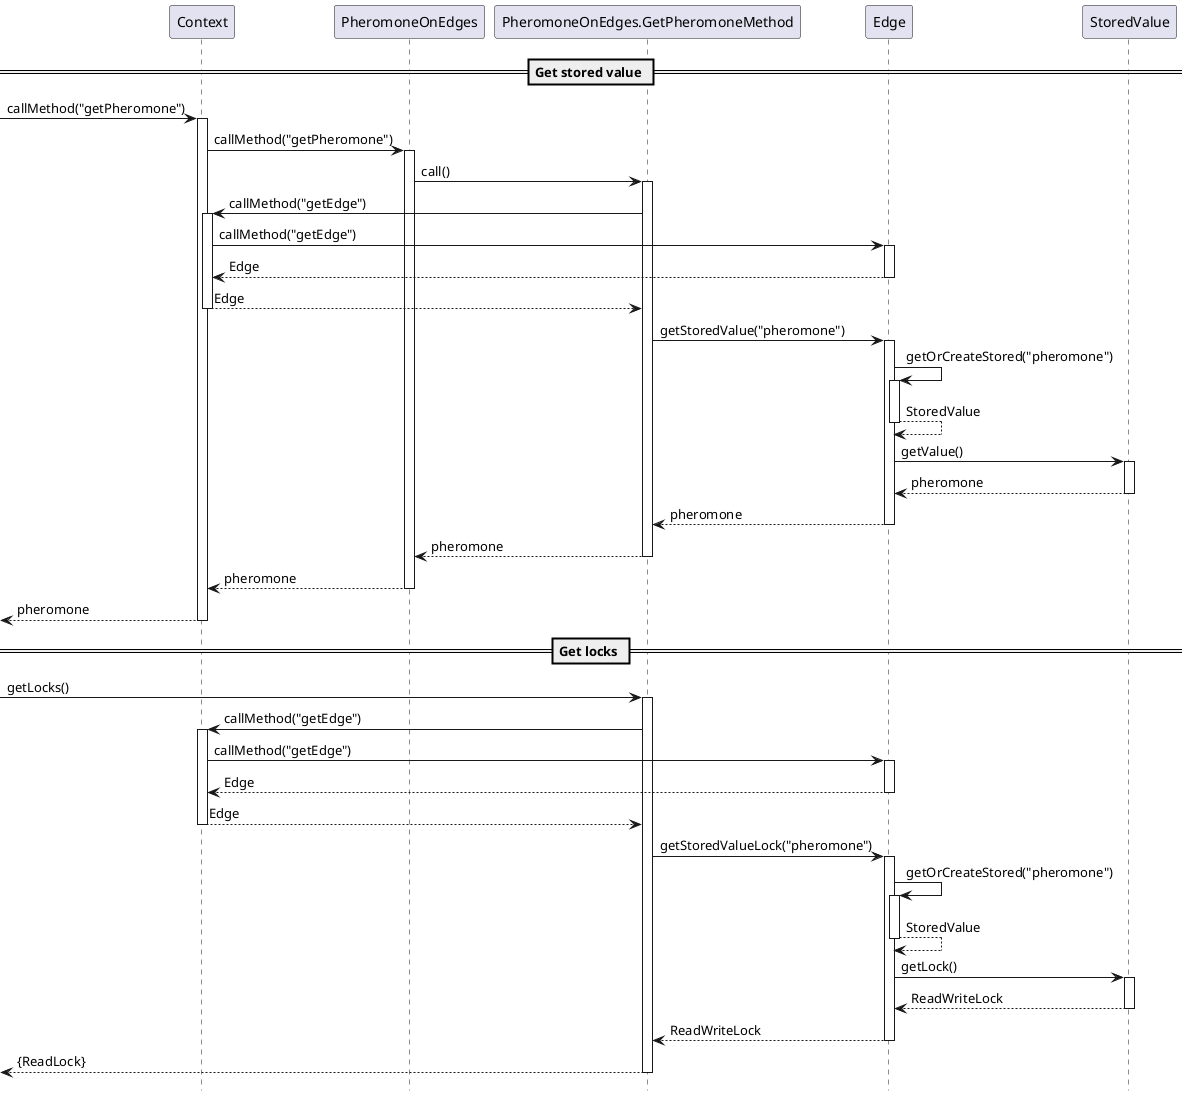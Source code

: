 @startuml
hide footbox
autoactivate on

== Get stored value ==
[-> Context : callMethod("getPheromone")
Context -> PheromoneOnEdges : callMethod("getPheromone")
PheromoneOnEdges -> PheromoneOnEdges.GetPheromoneMethod : call()
PheromoneOnEdges.GetPheromoneMethod -> Context : callMethod("getEdge")
Context -> Edge : callMethod("getEdge")
return Edge
PheromoneOnEdges.GetPheromoneMethod <-- Context : Edge
PheromoneOnEdges.GetPheromoneMethod -> Edge : getStoredValue("pheromone")
Edge -> Edge : getOrCreateStored("pheromone")
return StoredValue
Edge -> StoredValue : getValue()

Edge <-- StoredValue : pheromone
PheromoneOnEdges.GetPheromoneMethod <-- Edge : pheromone
PheromoneOnEdges <-- PheromoneOnEdges.GetPheromoneMethod : pheromone
Context <-- PheromoneOnEdges : pheromone
[<-- Context : pheromone
/' [-> MethodImplementation : getHeuristic() '/
/' MethodImplementation -> StoredValue '/

== Get locks ==
[-> PheromoneOnEdges.GetPheromoneMethod : getLocks()
PheromoneOnEdges.GetPheromoneMethod -> Context : callMethod("getEdge")
Context -> Edge : callMethod("getEdge")
return Edge
PheromoneOnEdges.GetPheromoneMethod <-- Context : Edge
PheromoneOnEdges.GetPheromoneMethod -> Edge : getStoredValueLock("pheromone")
Edge -> Edge : getOrCreateStored("pheromone")
return StoredValue
Edge -> StoredValue : getLock()

Edge <-- StoredValue : ReadWriteLock
PheromoneOnEdges.GetPheromoneMethod <-- Edge : ReadWriteLock
[<-- PheromoneOnEdges.GetPheromoneMethod : {ReadLock}
@enduml
